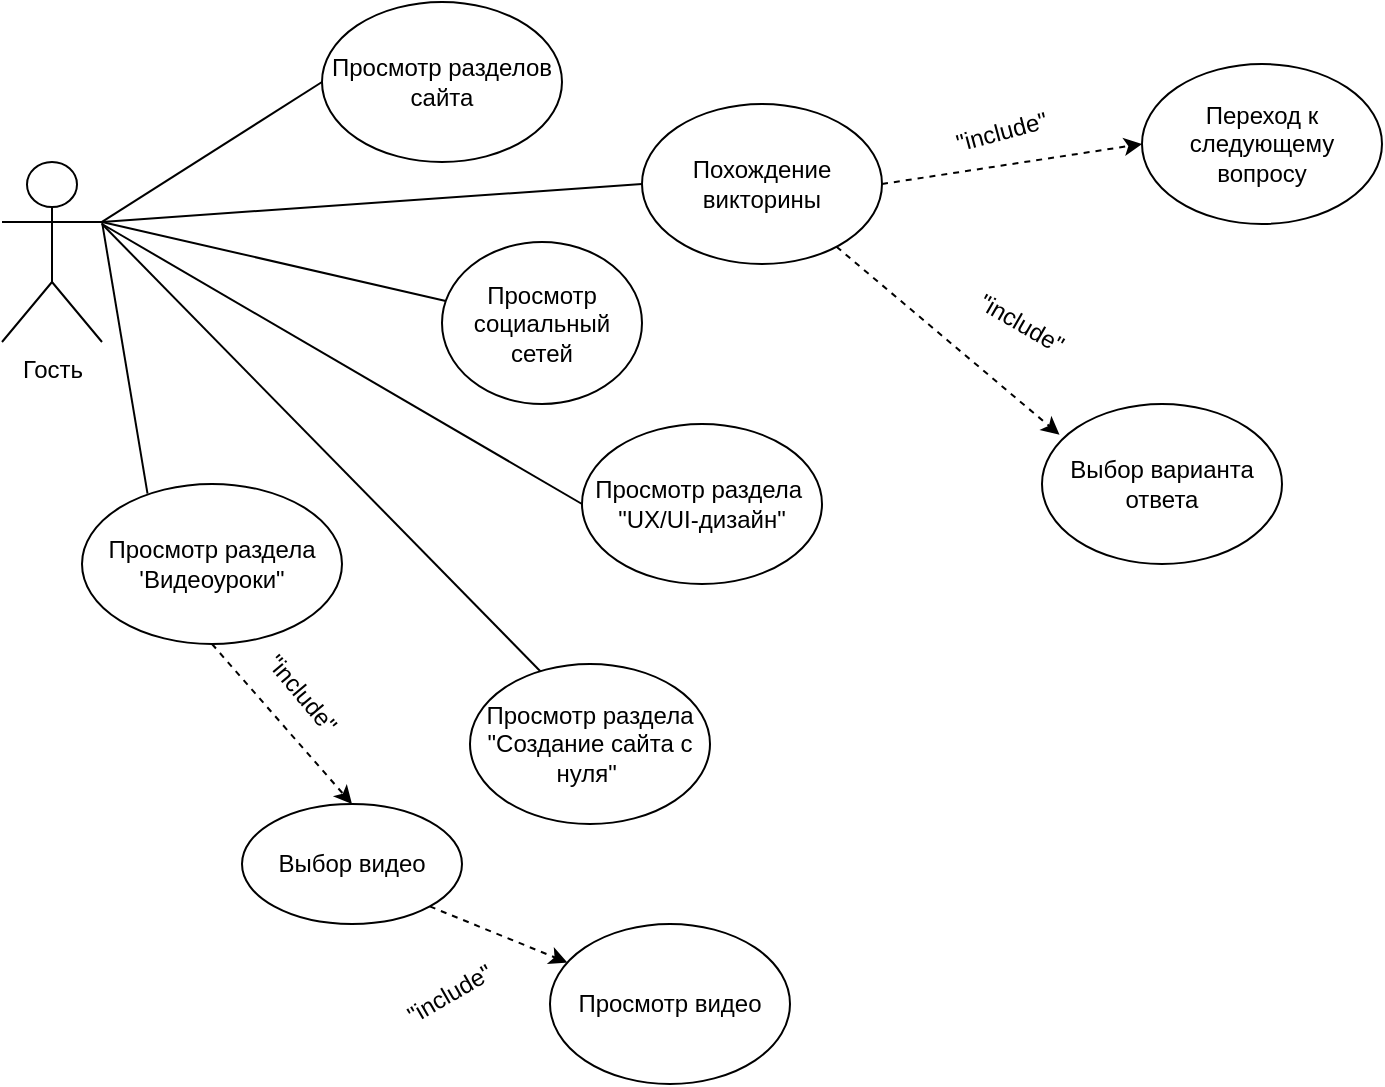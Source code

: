 <mxfile version="16.1.2" type="device" pages="3"><diagram id="6zFjr8xg1bocB_QFeu5Y" name="Page-1"><mxGraphModel dx="1209" dy="1831" grid="1" gridSize="10" guides="1" tooltips="1" connect="1" arrows="1" fold="1" page="1" pageScale="1" pageWidth="827" pageHeight="1169" math="0" shadow="0"><root><mxCell id="0"/><mxCell id="1" parent="0"/><mxCell id="PoQPvLugo3VqeYNXl5pw-15" style="edgeStyle=none;rounded=0;orthogonalLoop=1;jettySize=auto;html=1;exitX=1;exitY=0.333;exitDx=0;exitDy=0;exitPerimeter=0;endArrow=none;endFill=0;" parent="1" source="3iMMFZIj-Du9Z4zX0poH-1" target="PoQPvLugo3VqeYNXl5pw-16" edge="1"><mxGeometry relative="1" as="geometry"><mxPoint x="320" y="-980" as="targetPoint"/></mxGeometry></mxCell><mxCell id="3iMMFZIj-Du9Z4zX0poH-1" value="&lt;font style=&quot;vertical-align: inherit&quot;&gt;&lt;font style=&quot;vertical-align: inherit&quot;&gt;Гость&lt;/font&gt;&lt;/font&gt;" style="shape=umlActor;verticalLabelPosition=bottom;verticalAlign=top;html=1;outlineConnect=0;" parent="1" vertex="1"><mxGeometry x="40" y="-1071" width="50" height="90" as="geometry"/></mxCell><mxCell id="3iMMFZIj-Du9Z4zX0poH-5" value="" style="endArrow=none;html=1;rounded=0;exitX=1;exitY=0.333;exitDx=0;exitDy=0;exitPerimeter=0;entryX=0;entryY=0.5;entryDx=0;entryDy=0;" parent="1" source="3iMMFZIj-Du9Z4zX0poH-1" target="3iMMFZIj-Du9Z4zX0poH-6" edge="1"><mxGeometry width="50" height="50" relative="1" as="geometry"><mxPoint x="240" y="-941" as="sourcePoint"/><mxPoint x="190" y="-1041" as="targetPoint"/></mxGeometry></mxCell><mxCell id="3iMMFZIj-Du9Z4zX0poH-6" value="&lt;font style=&quot;vertical-align: inherit&quot;&gt;&lt;font style=&quot;vertical-align: inherit&quot;&gt;Просмотр разделов сайта&lt;/font&gt;&lt;/font&gt;" style="ellipse;whiteSpace=wrap;html=1;" parent="1" vertex="1"><mxGeometry x="200" y="-1151" width="120" height="80" as="geometry"/></mxCell><mxCell id="3iMMFZIj-Du9Z4zX0poH-7" value="" style="endArrow=none;html=1;rounded=0;entryX=1;entryY=0.333;entryDx=0;entryDy=0;entryPerimeter=0;exitX=0;exitY=0.5;exitDx=0;exitDy=0;" parent="1" source="3iMMFZIj-Du9Z4zX0poH-8" target="3iMMFZIj-Du9Z4zX0poH-1" edge="1"><mxGeometry width="50" height="50" relative="1" as="geometry"><mxPoint x="210" y="-971" as="sourcePoint"/><mxPoint x="390" y="-931" as="targetPoint"/></mxGeometry></mxCell><mxCell id="3iMMFZIj-Du9Z4zX0poH-8" value="&lt;font style=&quot;vertical-align: inherit&quot;&gt;&lt;font style=&quot;vertical-align: inherit&quot;&gt;Похождение викторины&lt;/font&gt;&lt;/font&gt;" style="ellipse;whiteSpace=wrap;html=1;" parent="1" vertex="1"><mxGeometry x="360" y="-1100" width="120" height="80" as="geometry"/></mxCell><mxCell id="WNe3UTxolOmjll8zVeaq-1" style="rounded=0;orthogonalLoop=1;jettySize=auto;html=1;exitX=0.5;exitY=1;exitDx=0;exitDy=0;entryX=0.5;entryY=0;entryDx=0;entryDy=0;dashed=1;" parent="1" source="3iMMFZIj-Du9Z4zX0poH-9" target="PoQPvLugo3VqeYNXl5pw-4" edge="1"><mxGeometry relative="1" as="geometry"/></mxCell><mxCell id="3iMMFZIj-Du9Z4zX0poH-9" value="&lt;font style=&quot;vertical-align: inherit&quot;&gt;&lt;font style=&quot;vertical-align: inherit&quot;&gt;Просмотр раздела 'Видеоуроки&quot;&lt;/font&gt;&lt;/font&gt;" style="ellipse;whiteSpace=wrap;html=1;" parent="1" vertex="1"><mxGeometry x="80" y="-910" width="130" height="80" as="geometry"/></mxCell><mxCell id="3iMMFZIj-Du9Z4zX0poH-10" value="" style="endArrow=none;html=1;rounded=0;entryX=1;entryY=0.333;entryDx=0;entryDy=0;entryPerimeter=0;exitX=0.252;exitY=0.06;exitDx=0;exitDy=0;exitPerimeter=0;" parent="1" source="3iMMFZIj-Du9Z4zX0poH-9" target="3iMMFZIj-Du9Z4zX0poH-1" edge="1"><mxGeometry width="50" height="50" relative="1" as="geometry"><mxPoint x="140" y="-881" as="sourcePoint"/><mxPoint x="190" y="-931" as="targetPoint"/></mxGeometry></mxCell><mxCell id="3iMMFZIj-Du9Z4zX0poH-17" style="edgeStyle=none;rounded=0;orthogonalLoop=1;jettySize=auto;html=1;exitX=1;exitY=0.5;exitDx=0;exitDy=0;entryX=0;entryY=0.5;entryDx=0;entryDy=0;dashed=1;" parent="1" source="3iMMFZIj-Du9Z4zX0poH-8" target="3iMMFZIj-Du9Z4zX0poH-13" edge="1"><mxGeometry relative="1" as="geometry"><Array as="points"/></mxGeometry></mxCell><mxCell id="3iMMFZIj-Du9Z4zX0poH-13" value="Переход к следующему вопросу" style="ellipse;whiteSpace=wrap;html=1;" parent="1" vertex="1"><mxGeometry x="610" y="-1120" width="120" height="80" as="geometry"/></mxCell><mxCell id="R57ayDYRXH570e296dC9-1" value="Просмотр раздела &quot;Создание сайта с нуля&quot;&amp;nbsp;" style="ellipse;whiteSpace=wrap;html=1;" parent="1" vertex="1"><mxGeometry x="274" y="-820" width="120" height="80" as="geometry"/></mxCell><mxCell id="R57ayDYRXH570e296dC9-3" value="Просмотр раздела&amp;nbsp;&lt;br&gt;&quot;UX/UI-дизайн&quot;" style="ellipse;whiteSpace=wrap;html=1;" parent="1" vertex="1"><mxGeometry x="330" y="-940" width="120" height="80" as="geometry"/></mxCell><mxCell id="R57ayDYRXH570e296dC9-4" value="" style="endArrow=none;html=1;rounded=0;exitX=0;exitY=0.5;exitDx=0;exitDy=0;" parent="1" source="R57ayDYRXH570e296dC9-3" edge="1"><mxGeometry width="50" height="50" relative="1" as="geometry"><mxPoint x="400" y="-890" as="sourcePoint"/><mxPoint x="90" y="-1040" as="targetPoint"/></mxGeometry></mxCell><mxCell id="R57ayDYRXH570e296dC9-6" value="" style="endArrow=none;html=1;rounded=0;exitX=0.293;exitY=0.045;exitDx=0;exitDy=0;exitPerimeter=0;" parent="1" source="R57ayDYRXH570e296dC9-1" edge="1"><mxGeometry width="50" height="50" relative="1" as="geometry"><mxPoint x="200" y="-850" as="sourcePoint"/><mxPoint x="90" y="-1040" as="targetPoint"/></mxGeometry></mxCell><mxCell id="WNe3UTxolOmjll8zVeaq-4" style="edgeStyle=none;rounded=0;orthogonalLoop=1;jettySize=auto;html=1;exitX=1;exitY=1;exitDx=0;exitDy=0;dashed=1;" parent="1" source="PoQPvLugo3VqeYNXl5pw-4" target="PoQPvLugo3VqeYNXl5pw-7" edge="1"><mxGeometry relative="1" as="geometry"><mxPoint x="264" y="-700" as="sourcePoint"/></mxGeometry></mxCell><mxCell id="PoQPvLugo3VqeYNXl5pw-4" value="Выбор видео" style="ellipse;whiteSpace=wrap;html=1;" parent="1" vertex="1"><mxGeometry x="160" y="-750" width="110" height="60" as="geometry"/></mxCell><mxCell id="PoQPvLugo3VqeYNXl5pw-7" value="Просмотр видео" style="ellipse;whiteSpace=wrap;html=1;" parent="1" vertex="1"><mxGeometry x="314" y="-690" width="120" height="80" as="geometry"/></mxCell><mxCell id="KF0TxrLA-GmvNBzwr-IP-1" style="rounded=0;orthogonalLoop=1;jettySize=auto;html=1;dashed=1;entryX=0.073;entryY=0.192;entryDx=0;entryDy=0;entryPerimeter=0;" parent="1" source="3iMMFZIj-Du9Z4zX0poH-8" target="PoQPvLugo3VqeYNXl5pw-12" edge="1"><mxGeometry relative="1" as="geometry"><mxPoint x="470" y="-1030" as="targetPoint"/><Array as="points"/></mxGeometry></mxCell><mxCell id="PoQPvLugo3VqeYNXl5pw-12" value="Выбор варианта ответа" style="ellipse;whiteSpace=wrap;html=1;" parent="1" vertex="1"><mxGeometry x="560" y="-950" width="120" height="80" as="geometry"/></mxCell><mxCell id="PoQPvLugo3VqeYNXl5pw-16" value="Просмотр социальный сетей" style="ellipse;whiteSpace=wrap;html=1;" parent="1" vertex="1"><mxGeometry x="260" y="-1031" width="100" height="81" as="geometry"/></mxCell><mxCell id="WNe3UTxolOmjll8zVeaq-2" value="&quot;include&quot;" style="text;html=1;strokeColor=none;fillColor=none;align=center;verticalAlign=middle;whiteSpace=wrap;rounded=0;rotation=50;" parent="1" vertex="1"><mxGeometry x="160" y="-820" width="60" height="30" as="geometry"/></mxCell><mxCell id="WNe3UTxolOmjll8zVeaq-5" value="&quot;include&quot;" style="text;html=1;strokeColor=none;fillColor=none;align=center;verticalAlign=middle;whiteSpace=wrap;rounded=0;rotation=-30;" parent="1" vertex="1"><mxGeometry x="234" y="-670" width="60" height="30" as="geometry"/></mxCell><mxCell id="KF0TxrLA-GmvNBzwr-IP-3" value="&quot;include&quot;" style="text;html=1;strokeColor=none;fillColor=none;align=center;verticalAlign=middle;whiteSpace=wrap;rounded=0;rotation=30;" parent="1" vertex="1"><mxGeometry x="520" y="-1005.5" width="60" height="30" as="geometry"/></mxCell><mxCell id="KF0TxrLA-GmvNBzwr-IP-4" value="&quot;include&quot;" style="text;html=1;strokeColor=none;fillColor=none;align=center;verticalAlign=middle;whiteSpace=wrap;rounded=0;rotation=-15;" parent="1" vertex="1"><mxGeometry x="510" y="-1101" width="60" height="30" as="geometry"/></mxCell></root></mxGraphModel></diagram><diagram id="8--FMPvr0ynq3IeFpPot" name="Page-2"><mxGraphModel dx="1209" dy="662" grid="1" gridSize="10" guides="1" tooltips="1" connect="1" arrows="1" fold="1" page="1" pageScale="1" pageWidth="827" pageHeight="1169" math="0" shadow="0"><root><mxCell id="QokBlU4owu8Rtw7lDp8J-0"/><mxCell id="QokBlU4owu8Rtw7lDp8J-1" parent="QokBlU4owu8Rtw7lDp8J-0"/></root></mxGraphModel></diagram><diagram id="17QZbpZGb1OVxNYxcV-a" name="Page-3"><mxGraphModel dx="1209" dy="662" grid="1" gridSize="10" guides="1" tooltips="1" connect="1" arrows="1" fold="1" page="1" pageScale="1" pageWidth="827" pageHeight="1169" math="0" shadow="0"><root><mxCell id="Vz5SyVDAJqkxx7bccOUb-0"/><mxCell id="Vz5SyVDAJqkxx7bccOUb-1" parent="Vz5SyVDAJqkxx7bccOUb-0"/></root></mxGraphModel></diagram></mxfile>